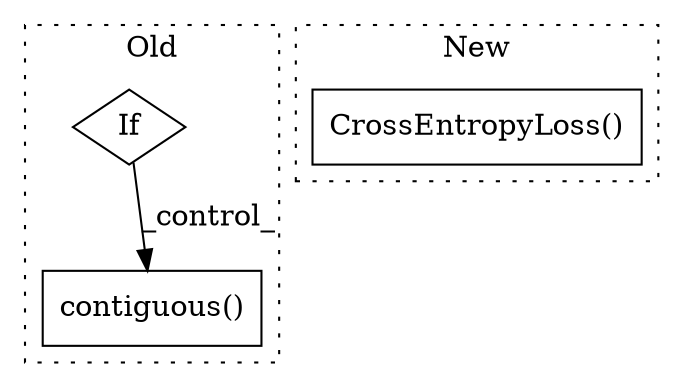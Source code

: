 digraph G {
subgraph cluster0 {
1 [label="contiguous()" a="75" s="2827" l="19" shape="box"];
3 [label="If" a="96" s="2698" l="3" shape="diamond"];
label = "Old";
style="dotted";
}
subgraph cluster1 {
2 [label="CrossEntropyLoss()" a="75" s="3998" l="27" shape="box"];
label = "New";
style="dotted";
}
3 -> 1 [label="_control_"];
}